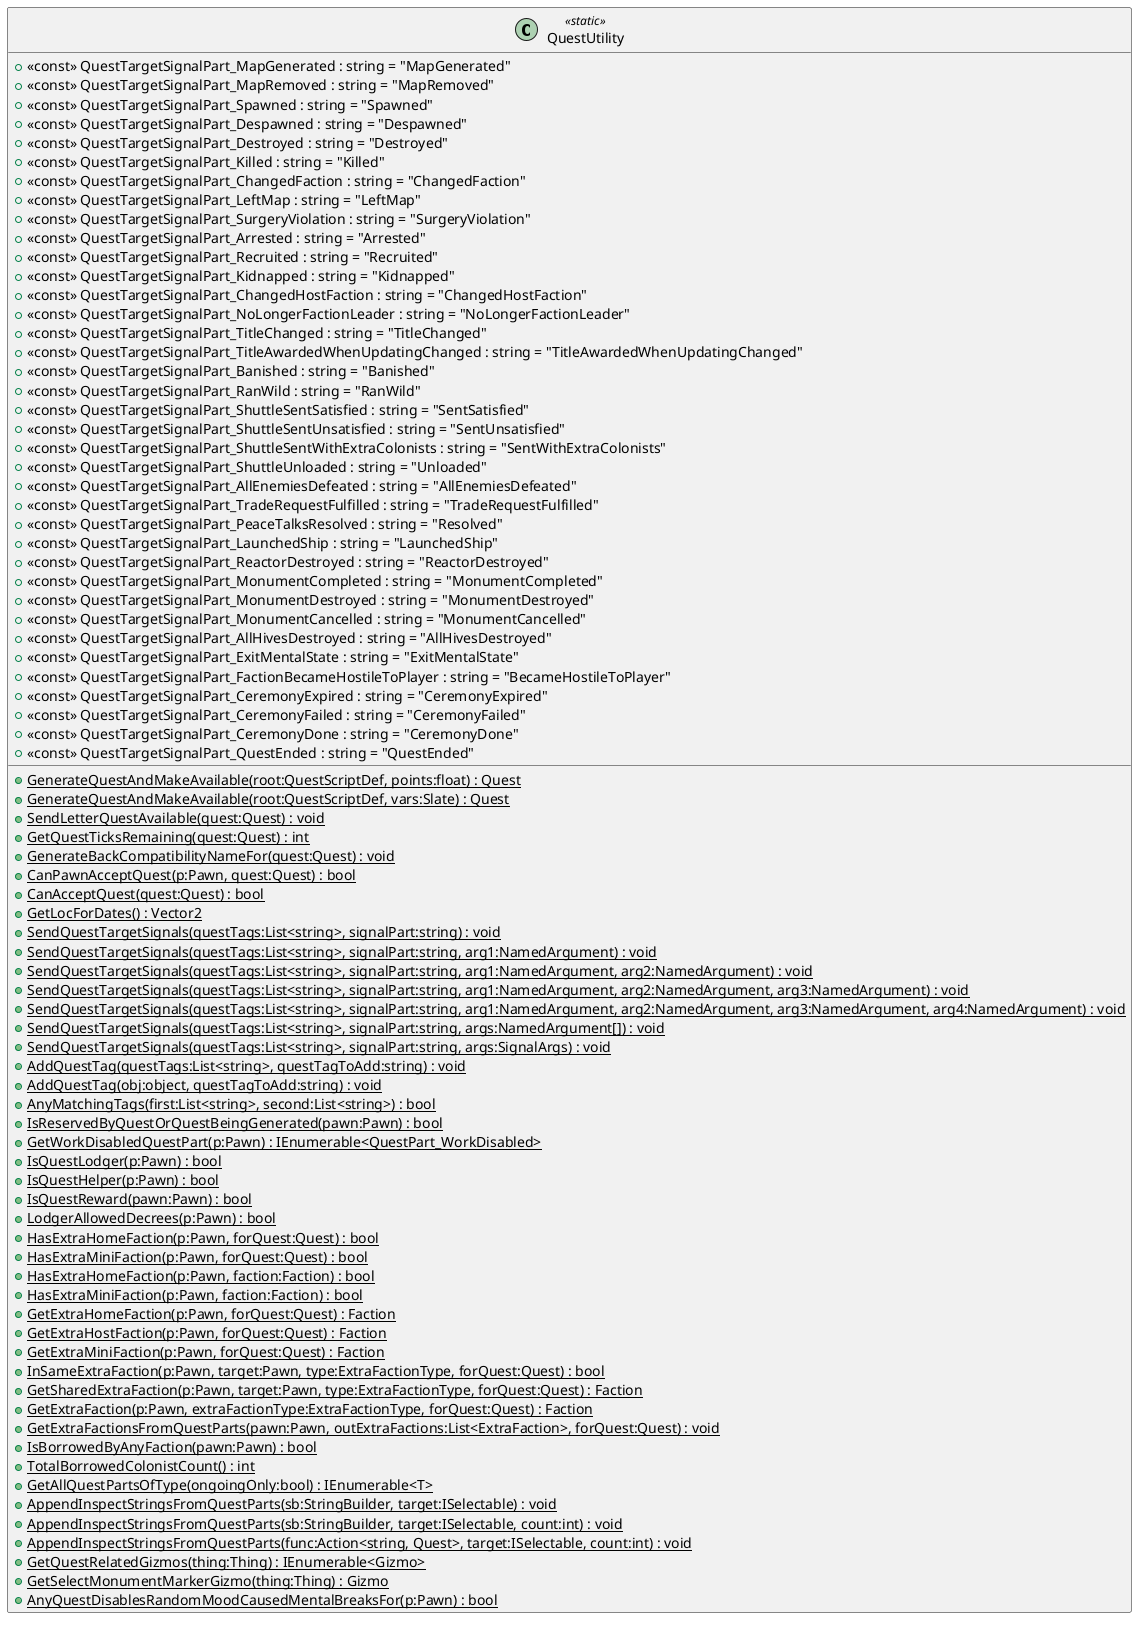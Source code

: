@startuml
class QuestUtility <<static>> {
    + <<const>> QuestTargetSignalPart_MapGenerated : string = "MapGenerated"
    + <<const>> QuestTargetSignalPart_MapRemoved : string = "MapRemoved"
    + <<const>> QuestTargetSignalPart_Spawned : string = "Spawned"
    + <<const>> QuestTargetSignalPart_Despawned : string = "Despawned"
    + <<const>> QuestTargetSignalPart_Destroyed : string = "Destroyed"
    + <<const>> QuestTargetSignalPart_Killed : string = "Killed"
    + <<const>> QuestTargetSignalPart_ChangedFaction : string = "ChangedFaction"
    + <<const>> QuestTargetSignalPart_LeftMap : string = "LeftMap"
    + <<const>> QuestTargetSignalPart_SurgeryViolation : string = "SurgeryViolation"
    + <<const>> QuestTargetSignalPart_Arrested : string = "Arrested"
    + <<const>> QuestTargetSignalPart_Recruited : string = "Recruited"
    + <<const>> QuestTargetSignalPart_Kidnapped : string = "Kidnapped"
    + <<const>> QuestTargetSignalPart_ChangedHostFaction : string = "ChangedHostFaction"
    + <<const>> QuestTargetSignalPart_NoLongerFactionLeader : string = "NoLongerFactionLeader"
    + <<const>> QuestTargetSignalPart_TitleChanged : string = "TitleChanged"
    + <<const>> QuestTargetSignalPart_TitleAwardedWhenUpdatingChanged : string = "TitleAwardedWhenUpdatingChanged"
    + <<const>> QuestTargetSignalPart_Banished : string = "Banished"
    + <<const>> QuestTargetSignalPart_RanWild : string = "RanWild"
    + <<const>> QuestTargetSignalPart_ShuttleSentSatisfied : string = "SentSatisfied"
    + <<const>> QuestTargetSignalPart_ShuttleSentUnsatisfied : string = "SentUnsatisfied"
    + <<const>> QuestTargetSignalPart_ShuttleSentWithExtraColonists : string = "SentWithExtraColonists"
    + <<const>> QuestTargetSignalPart_ShuttleUnloaded : string = "Unloaded"
    + <<const>> QuestTargetSignalPart_AllEnemiesDefeated : string = "AllEnemiesDefeated"
    + <<const>> QuestTargetSignalPart_TradeRequestFulfilled : string = "TradeRequestFulfilled"
    + <<const>> QuestTargetSignalPart_PeaceTalksResolved : string = "Resolved"
    + <<const>> QuestTargetSignalPart_LaunchedShip : string = "LaunchedShip"
    + <<const>> QuestTargetSignalPart_ReactorDestroyed : string = "ReactorDestroyed"
    + <<const>> QuestTargetSignalPart_MonumentCompleted : string = "MonumentCompleted"
    + <<const>> QuestTargetSignalPart_MonumentDestroyed : string = "MonumentDestroyed"
    + <<const>> QuestTargetSignalPart_MonumentCancelled : string = "MonumentCancelled"
    + <<const>> QuestTargetSignalPart_AllHivesDestroyed : string = "AllHivesDestroyed"
    + <<const>> QuestTargetSignalPart_ExitMentalState : string = "ExitMentalState"
    + <<const>> QuestTargetSignalPart_FactionBecameHostileToPlayer : string = "BecameHostileToPlayer"
    + <<const>> QuestTargetSignalPart_CeremonyExpired : string = "CeremonyExpired"
    + <<const>> QuestTargetSignalPart_CeremonyFailed : string = "CeremonyFailed"
    + <<const>> QuestTargetSignalPart_CeremonyDone : string = "CeremonyDone"
    + <<const>> QuestTargetSignalPart_QuestEnded : string = "QuestEnded"
    + {static} GenerateQuestAndMakeAvailable(root:QuestScriptDef, points:float) : Quest
    + {static} GenerateQuestAndMakeAvailable(root:QuestScriptDef, vars:Slate) : Quest
    + {static} SendLetterQuestAvailable(quest:Quest) : void
    + {static} GetQuestTicksRemaining(quest:Quest) : int
    + {static} GenerateBackCompatibilityNameFor(quest:Quest) : void
    + {static} CanPawnAcceptQuest(p:Pawn, quest:Quest) : bool
    + {static} CanAcceptQuest(quest:Quest) : bool
    + {static} GetLocForDates() : Vector2
    + {static} SendQuestTargetSignals(questTags:List<string>, signalPart:string) : void
    + {static} SendQuestTargetSignals(questTags:List<string>, signalPart:string, arg1:NamedArgument) : void
    + {static} SendQuestTargetSignals(questTags:List<string>, signalPart:string, arg1:NamedArgument, arg2:NamedArgument) : void
    + {static} SendQuestTargetSignals(questTags:List<string>, signalPart:string, arg1:NamedArgument, arg2:NamedArgument, arg3:NamedArgument) : void
    + {static} SendQuestTargetSignals(questTags:List<string>, signalPart:string, arg1:NamedArgument, arg2:NamedArgument, arg3:NamedArgument, arg4:NamedArgument) : void
    + {static} SendQuestTargetSignals(questTags:List<string>, signalPart:string, args:NamedArgument[]) : void
    + {static} SendQuestTargetSignals(questTags:List<string>, signalPart:string, args:SignalArgs) : void
    + {static} AddQuestTag(questTags:List<string>, questTagToAdd:string) : void
    + {static} AddQuestTag(obj:object, questTagToAdd:string) : void
    + {static} AnyMatchingTags(first:List<string>, second:List<string>) : bool
    + {static} IsReservedByQuestOrQuestBeingGenerated(pawn:Pawn) : bool
    + {static} GetWorkDisabledQuestPart(p:Pawn) : IEnumerable<QuestPart_WorkDisabled>
    + {static} IsQuestLodger(p:Pawn) : bool
    + {static} IsQuestHelper(p:Pawn) : bool
    + {static} IsQuestReward(pawn:Pawn) : bool
    + {static} LodgerAllowedDecrees(p:Pawn) : bool
    + {static} HasExtraHomeFaction(p:Pawn, forQuest:Quest) : bool
    + {static} HasExtraMiniFaction(p:Pawn, forQuest:Quest) : bool
    + {static} HasExtraHomeFaction(p:Pawn, faction:Faction) : bool
    + {static} HasExtraMiniFaction(p:Pawn, faction:Faction) : bool
    + {static} GetExtraHomeFaction(p:Pawn, forQuest:Quest) : Faction
    + {static} GetExtraHostFaction(p:Pawn, forQuest:Quest) : Faction
    + {static} GetExtraMiniFaction(p:Pawn, forQuest:Quest) : Faction
    + {static} InSameExtraFaction(p:Pawn, target:Pawn, type:ExtraFactionType, forQuest:Quest) : bool
    + {static} GetSharedExtraFaction(p:Pawn, target:Pawn, type:ExtraFactionType, forQuest:Quest) : Faction
    + {static} GetExtraFaction(p:Pawn, extraFactionType:ExtraFactionType, forQuest:Quest) : Faction
    + {static} GetExtraFactionsFromQuestParts(pawn:Pawn, outExtraFactions:List<ExtraFaction>, forQuest:Quest) : void
    + {static} IsBorrowedByAnyFaction(pawn:Pawn) : bool
    + {static} TotalBorrowedColonistCount() : int
    + {static} GetAllQuestPartsOfType(ongoingOnly:bool) : IEnumerable<T>
    + {static} AppendInspectStringsFromQuestParts(sb:StringBuilder, target:ISelectable) : void
    + {static} AppendInspectStringsFromQuestParts(sb:StringBuilder, target:ISelectable, count:int) : void
    + {static} AppendInspectStringsFromQuestParts(func:Action<string, Quest>, target:ISelectable, count:int) : void
    + {static} GetQuestRelatedGizmos(thing:Thing) : IEnumerable<Gizmo>
    + {static} GetSelectMonumentMarkerGizmo(thing:Thing) : Gizmo
    + {static} AnyQuestDisablesRandomMoodCausedMentalBreaksFor(p:Pawn) : bool
}
@enduml
